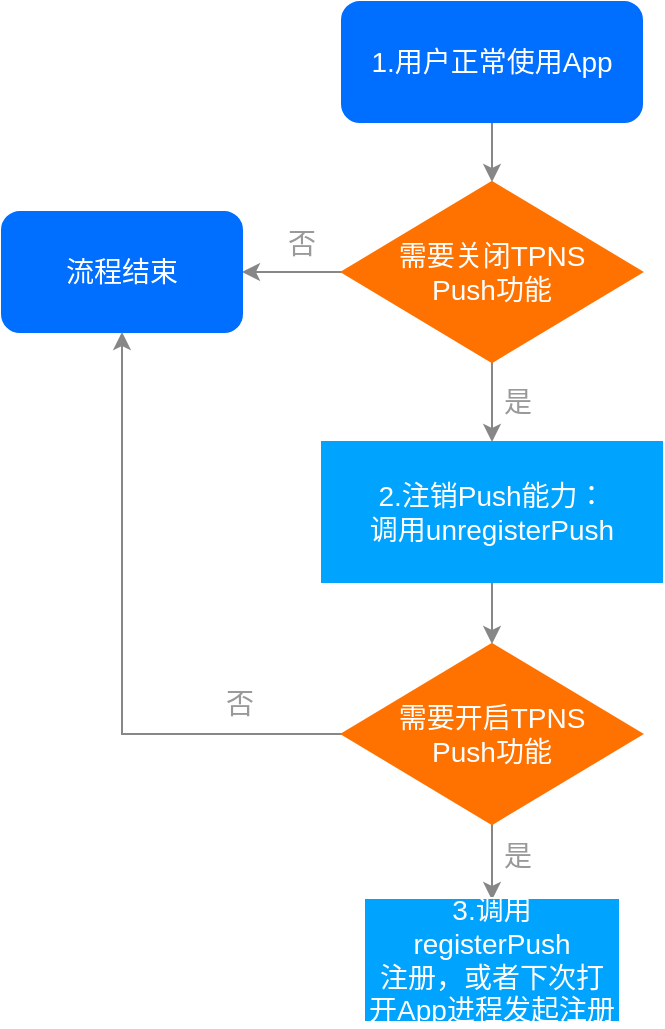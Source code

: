 <mxfile version="13.10.5" type="github">
  <diagram id="-N9uZjTop2ZxeEDGDAec" name="Page-1">
    <mxGraphModel dx="1426" dy="716" grid="0" gridSize="10" guides="1" tooltips="1" connect="1" arrows="1" fold="1" page="1" pageScale="1" pageWidth="850" pageHeight="1100" math="0" shadow="0">
      <root>
        <mxCell id="0" />
        <mxCell id="1" parent="0" />
        <mxCell id="kBhCcg9MoYXs7qZU1-Vr-185" style="edgeStyle=orthogonalEdgeStyle;rounded=0;orthogonalLoop=1;jettySize=auto;html=1;entryX=0.5;entryY=0;entryDx=0;entryDy=0;fontSize=14;strokeColor=#878787;" edge="1" parent="1" source="6" target="11">
          <mxGeometry relative="1" as="geometry" />
        </mxCell>
        <mxCell id="6" value="&lt;font face=&quot;helvetica&quot; style=&quot;font-size: 14px;&quot;&gt;1.用户正常使用App&lt;/font&gt;" style="rounded=1;whiteSpace=wrap;html=1;fillColor=#006EFF;strokeColor=#006EFF;fontSize=14;fontColor=#FFFFFF;" parent="1" vertex="1">
          <mxGeometry x="334" y="34" width="150" height="60" as="geometry" />
        </mxCell>
        <mxCell id="10" value="是" style="text;html=1;strokeColor=none;fillColor=none;align=center;verticalAlign=middle;whiteSpace=wrap;rounded=0;fontSize=14;fontColor=#999999;" parent="1" vertex="1">
          <mxGeometry x="410" y="222" width="24" height="24" as="geometry" />
        </mxCell>
        <mxCell id="156" style="edgeStyle=orthogonalEdgeStyle;rounded=0;orthogonalLoop=1;jettySize=auto;html=1;exitX=0;exitY=0.5;exitDx=0;exitDy=0;entryX=1;entryY=0.5;entryDx=0;entryDy=0;fontSize=14;strokeColor=#878787;" parent="1" source="11" target="155" edge="1">
          <mxGeometry relative="1" as="geometry" />
        </mxCell>
        <mxCell id="177" style="edgeStyle=orthogonalEdgeStyle;rounded=0;orthogonalLoop=1;jettySize=auto;html=1;exitX=0.5;exitY=1;exitDx=0;exitDy=0;entryX=0.5;entryY=0;entryDx=0;entryDy=0;fontSize=14;strokeColor=#878787;" parent="1" source="11" target="173" edge="1">
          <mxGeometry relative="1" as="geometry" />
        </mxCell>
        <mxCell id="11" value="需要关闭TPNS&lt;br&gt;Push功能" style="rhombus;whiteSpace=wrap;html=1;fillColor=#FF7200;strokeColor=#FF7200;fontSize=14;fontColor=#FFFFFF;" parent="1" vertex="1">
          <mxGeometry x="334" y="124" width="150" height="90" as="geometry" />
        </mxCell>
        <mxCell id="155" value="&lt;font face=&quot;helvetica&quot; style=&quot;font-size: 14px;&quot;&gt;流程结束&lt;br style=&quot;font-size: 14px;&quot;&gt;&lt;/font&gt;" style="rounded=1;whiteSpace=wrap;html=1;fillColor=#006EFF;strokeColor=#006EFF;fontSize=14;fontColor=#FFFFFF;" parent="1" vertex="1">
          <mxGeometry x="164" y="139" width="120" height="60" as="geometry" />
        </mxCell>
        <mxCell id="157" value="否" style="text;html=1;strokeColor=none;fillColor=none;align=center;verticalAlign=middle;whiteSpace=wrap;rounded=0;fontSize=14;fontColor=#999999;" parent="1" vertex="1">
          <mxGeometry x="302" y="143" width="24" height="24" as="geometry" />
        </mxCell>
        <mxCell id="183" style="edgeStyle=orthogonalEdgeStyle;rounded=0;orthogonalLoop=1;jettySize=auto;html=1;exitX=0.5;exitY=1;exitDx=0;exitDy=0;entryX=0.5;entryY=0;entryDx=0;entryDy=0;fontSize=14;strokeColor=#878787;" parent="1" source="173" target="179" edge="1">
          <mxGeometry relative="1" as="geometry" />
        </mxCell>
        <mxCell id="173" value="&lt;font face=&quot;helvetica&quot; style=&quot;font-size: 14px&quot;&gt;&lt;font style=&quot;font-size: 14px&quot;&gt;2.注销Push能力：&lt;br&gt;调用unregisterPush&lt;/font&gt;&lt;br style=&quot;font-size: 14px&quot;&gt;&lt;/font&gt;" style="rounded=0;whiteSpace=wrap;html=1;fillColor=#00A4FF;strokeColor=#00A4FF;fontSize=14;fontColor=#FFFFFF;" parent="1" vertex="1">
          <mxGeometry x="324" y="254" width="170" height="70" as="geometry" />
        </mxCell>
        <mxCell id="180" style="edgeStyle=orthogonalEdgeStyle;rounded=0;orthogonalLoop=1;jettySize=auto;html=1;exitX=0;exitY=0.5;exitDx=0;exitDy=0;entryX=0.5;entryY=1;entryDx=0;entryDy=0;fontSize=14;strokeColor=#878787;" parent="1" source="179" target="155" edge="1">
          <mxGeometry relative="1" as="geometry" />
        </mxCell>
        <mxCell id="184" style="edgeStyle=orthogonalEdgeStyle;rounded=0;orthogonalLoop=1;jettySize=auto;html=1;exitX=0.5;exitY=1;exitDx=0;exitDy=0;entryX=0.5;entryY=0;entryDx=0;entryDy=0;fontSize=14;strokeColor=#878787;" parent="1" source="179" target="182" edge="1">
          <mxGeometry relative="1" as="geometry" />
        </mxCell>
        <mxCell id="179" value="需要开启TPNS&lt;br&gt;Push功能" style="rhombus;whiteSpace=wrap;html=1;fillColor=#FF7200;strokeColor=#FF7200;fontSize=14;fontColor=#FFFFFF;" parent="1" vertex="1">
          <mxGeometry x="334" y="355" width="150" height="90" as="geometry" />
        </mxCell>
        <mxCell id="181" value="否" style="text;html=1;strokeColor=none;fillColor=none;align=center;verticalAlign=middle;whiteSpace=wrap;rounded=0;fontSize=14;fontColor=#999999;" parent="1" vertex="1">
          <mxGeometry x="271" y="373" width="24" height="24" as="geometry" />
        </mxCell>
        <mxCell id="182" value="&lt;font style=&quot;font-size: 14px;&quot;&gt;3.&lt;/font&gt;&lt;span style=&quot;font-family: helvetica; font-size: 14px;&quot;&gt;&lt;font style=&quot;font-size: 14px;&quot;&gt;调用&lt;br style=&quot;font-size: 14px;&quot;&gt;registerPush&lt;br style=&quot;font-size: 14px;&quot;&gt;注册，或者下次打开App进程发起注册&lt;/font&gt;&lt;br style=&quot;font-size: 14px;&quot;&gt;&lt;/span&gt;" style="rounded=0;whiteSpace=wrap;html=1;fillColor=#00A4FF;strokeColor=#00A4FF;fontSize=14;fontColor=#FFFFFF;" parent="1" vertex="1">
          <mxGeometry x="346" y="483" width="126" height="60" as="geometry" />
        </mxCell>
        <mxCell id="185" value="是" style="text;html=1;strokeColor=none;fillColor=none;align=center;verticalAlign=middle;whiteSpace=wrap;rounded=0;fontSize=14;fontColor=#999999;" parent="1" vertex="1">
          <mxGeometry x="410" y="449" width="24" height="24" as="geometry" />
        </mxCell>
      </root>
    </mxGraphModel>
  </diagram>
</mxfile>
